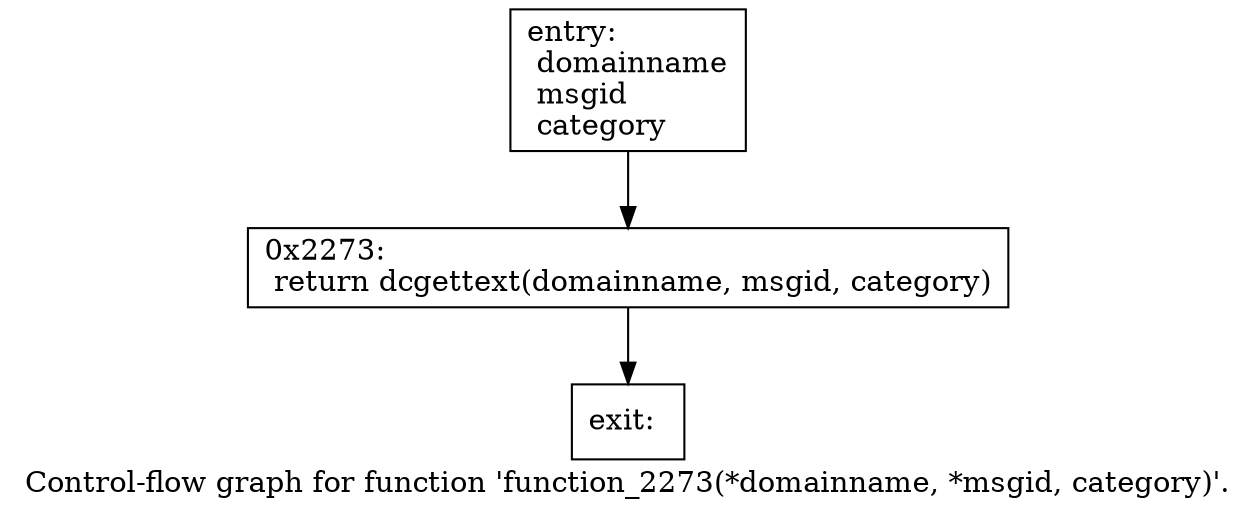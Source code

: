 digraph "Control-flow graph for function 'function_2273(*domainname, *msgid, category)'." {
  label="Control-flow graph for function 'function_2273(*domainname, *msgid, category)'.";
  node [shape=record];

  Node07C7DD50 [label="{entry:\l  domainname\l  msgid\l  category\l}"];
  Node07C7DD50 -> Node07C7D9A8;
  Node07C7D9A8 [label="{0x2273:\l  return dcgettext(domainname, msgid, category)\l}"];
  Node07C7D9A8 -> Node07C7D918;
  Node07C7D918 [label="{exit:\l}"];

}
